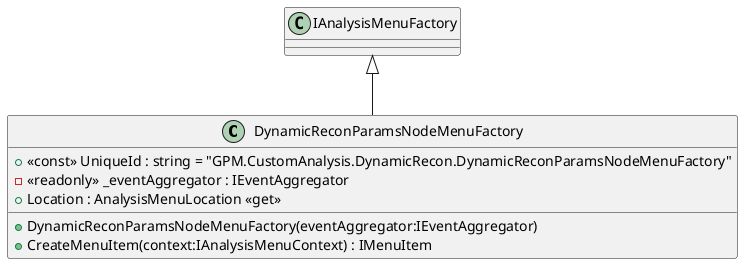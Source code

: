 @startuml
class DynamicReconParamsNodeMenuFactory {
    + <<const>> UniqueId : string = "GPM.CustomAnalysis.DynamicRecon.DynamicReconParamsNodeMenuFactory"
    - <<readonly>> _eventAggregator : IEventAggregator
    + DynamicReconParamsNodeMenuFactory(eventAggregator:IEventAggregator)
    + CreateMenuItem(context:IAnalysisMenuContext) : IMenuItem
    + Location : AnalysisMenuLocation <<get>>
}
IAnalysisMenuFactory <|-- DynamicReconParamsNodeMenuFactory
@enduml
